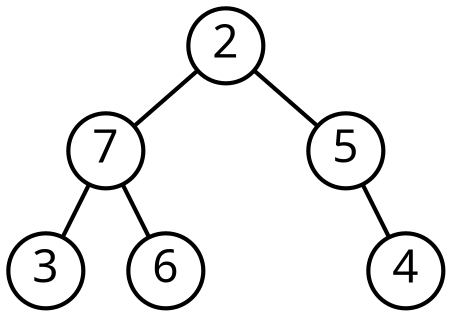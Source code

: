 graph G {
    layout=neato;
    node[shape=circle, fixedsize=true, width=0.5, penwidth=2,
         fontsize=22, fontname="sans"];
    edge [penwidth=2.0];

    A [pos=" 0.0, 0.7!", label="2"];
    B [pos="-0.8, 0.0!", label="7"];
    C [pos=" 0.8, 0.0!", label="5"];

    D [pos="-1.2,-0.8!", label="3"];
    E [pos="-0.4,-0.8!", label="6"];
    F [pos=" 1.2,-0.8!", label="4"];
    // G [pos=" 0.4,-0.8!", label="3"];

    A -- B -- {D, E};
    A -- C -- F;
}
